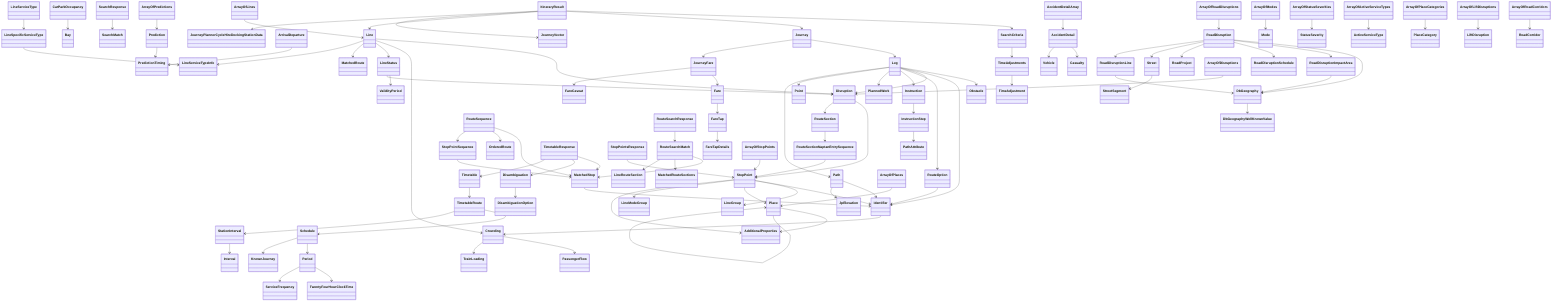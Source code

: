 classDiagram
    Place --> AdditionalProperties
    Place --> Place
    StopPoint --> Identifier
    StopPoint --> LineGroup
    StopPoint --> Place
    StopPoint --> LineModeGroup
    StopPoint --> AdditionalProperties
    RouteSectionNaptanEntrySequence --> StopPoint
    RouteSection --> RouteSectionNaptanEntrySequence
    Disruption --> StopPoint
    Disruption --> RouteSection
    LineStatus --> ValidityPeriod
    LineStatus --> Disruption
    Line --> Disruption
    Line --> Crowding
    Line --> LineStatus
    Line --> MatchedRoute
    Line --> LineServiceTypeInfo
    MatchedStop --> Identifier
    StopPointSequence --> MatchedStop
    RouteSequence --> MatchedStop
    RouteSequence --> OrderedRoute
    RouteSequence --> StopPointSequence
    RouteSearchMatch --> MatchedStop
    RouteSearchMatch --> MatchedRouteSections
    RouteSearchMatch --> LineRouteSection
    RouteSearchResponse --> RouteSearchMatch
    StationInterval --> Interval
    Period --> TwentyFourHourClockTime
    Period --> ServiceFrequency
    Schedule --> Period
    Schedule --> KnownJourney
    TimetableRoute --> Schedule
    TimetableRoute --> StationInterval
    Timetable --> TimetableRoute
    Disambiguation --> DisambiguationOption
    TimetableResponse --> MatchedStop
    TimetableResponse --> Disambiguation
    TimetableResponse --> Timetable
    Prediction --> PredictionTiming
    Crowding --> PassengerFlow
    Crowding --> TrainLoading
    Identifier --> Crowding
    CarParkOccupancy --> Bay
    SearchResponse --> SearchMatch
    LineSpecificServiceType --> LineServiceTypeInfo
    LineServiceType --> LineSpecificServiceType
    ArrivalDeparture --> PredictionTiming
    StopPointsResponse --> StopPoint
    Path --> Identifier
    Path --> JpElevation
    RouteOption --> Identifier
    Leg --> Obstacle
    Leg --> Identifier
    Leg --> Disruption
    Leg --> RouteOption
    Leg --> Instruction
    Leg --> PlannedWork
    Leg --> Point
    Leg --> Path
    FareTap --> FareTapDetails
    Fare --> FareTap
    JourneyFare --> Fare
    JourneyFare --> FareCaveat
    Journey --> Leg
    Journey --> JourneyFare
    InstructionStep --> PathAttribute
    TimeAdjustments --> TimeAdjustment
    SearchCriteria --> TimeAdjustments
    Instruction --> InstructionStep
    ItineraryResult --> SearchCriteria
    ItineraryResult --> Journey
    ItineraryResult --> Line
    ItineraryResult --> JourneyVector
    ItineraryResult --> JourneyPlannerCycleHireDockingStationData
    AccidentDetail --> Casualty
    AccidentDetail --> Vehicle
    DbGeography --> DbGeographyWellKnownValue
    Street --> StreetSegment
    RoadDisruptionLine --> DbGeography
    RoadDisruptionImpactArea --> DbGeography
    RoadDisruption --> DbGeography
    RoadDisruption --> RoadDisruptionImpactArea
    RoadDisruption --> RoadDisruptionSchedule
    RoadDisruption --> RoadProject
    RoadDisruption --> Street
    RoadDisruption --> RoadDisruptionLine
    ArrayOfModes --> Mode
    ArrayOfStatusSeverities --> StatusSeverity
    ArrayOfLines --> Line
    ArrayOfStopPoints --> StopPoint
    ArrayOfDisruptions --> Disruption
    ArrayOfPredictions --> Prediction
    ArrayOfActiveServiceTypes --> ActiveServiceType
    ArrayOfPlaceCategories --> PlaceCategory
    ArrayOfPlaces --> Place
    AccidentDetailArray --> AccidentDetail
    ArrayOfLiftDisruptions --> LiftDisruption
    ArrayOfRoadCorridors --> RoadCorridor
    ArrayOfRoadDisruptions --> RoadDisruption